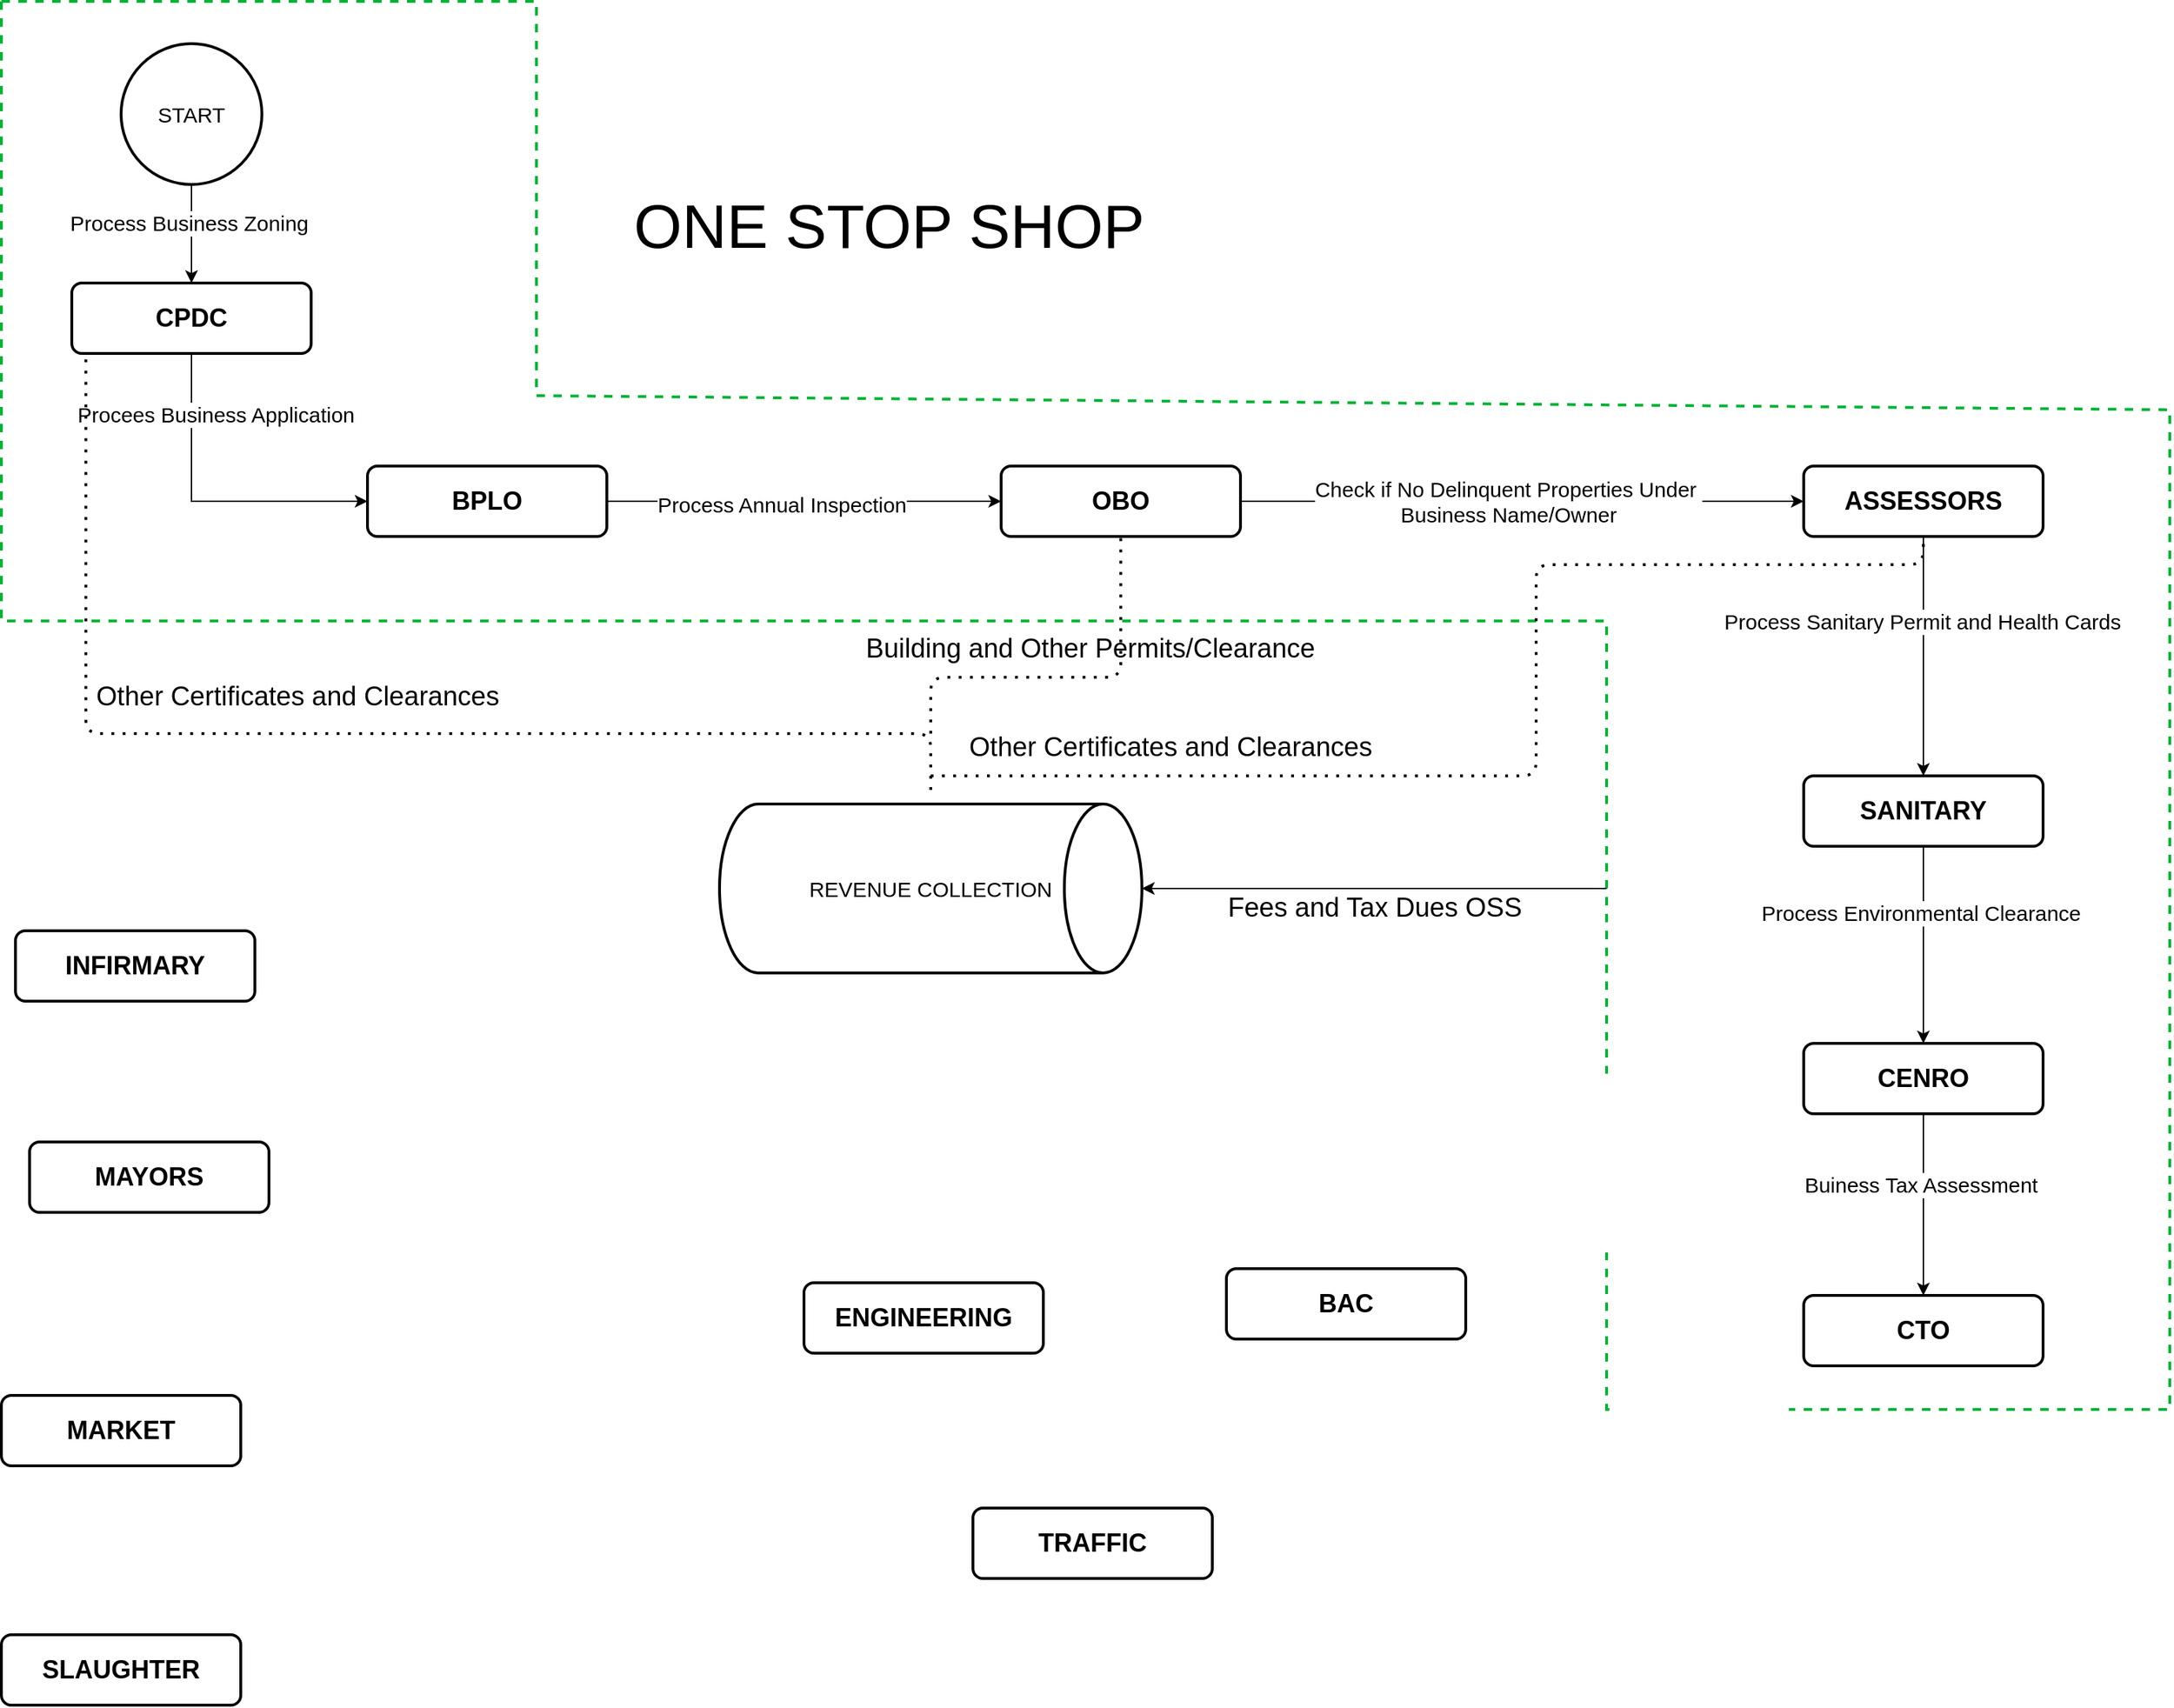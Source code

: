 <mxfile version="13.8.5" type="github">
  <diagram id="kgpKYQtTHZ0yAKxKKP6v" name="Page-1">
    <mxGraphModel dx="2642" dy="2047" grid="1" gridSize="10" guides="1" tooltips="1" connect="1" arrows="1" fold="1" page="1" pageScale="1" pageWidth="850" pageHeight="1100" math="0" shadow="0">
      <root>
        <mxCell id="0" />
        <mxCell id="1" parent="0" />
        <mxCell id="x9YALUapwDZKSQAclWl2-197" style="edgeStyle=orthogonalEdgeStyle;rounded=0;orthogonalLoop=1;jettySize=auto;html=1;exitX=1;exitY=0.5;exitDx=0;exitDy=0;entryX=0;entryY=0.5;entryDx=0;entryDy=0;fontSize=15;" edge="1" parent="1" source="x9YALUapwDZKSQAclWl2-172" target="x9YALUapwDZKSQAclWl2-175">
          <mxGeometry relative="1" as="geometry" />
        </mxCell>
        <mxCell id="x9YALUapwDZKSQAclWl2-198" value="Process Annual Inspection" style="edgeLabel;html=1;align=center;verticalAlign=middle;resizable=0;points=[];fontSize=15;" vertex="1" connectable="0" parent="x9YALUapwDZKSQAclWl2-197">
          <mxGeometry x="-0.117" y="-2" relative="1" as="geometry">
            <mxPoint as="offset" />
          </mxGeometry>
        </mxCell>
        <mxCell id="x9YALUapwDZKSQAclWl2-172" value="&lt;h2&gt;BPLO&lt;/h2&gt;" style="rounded=1;whiteSpace=wrap;html=1;absoluteArcSize=1;arcSize=14;strokeWidth=2;" vertex="1" parent="1">
          <mxGeometry x="-560" y="-670" width="170" height="50" as="geometry" />
        </mxCell>
        <mxCell id="x9YALUapwDZKSQAclWl2-190" style="edgeStyle=orthogonalEdgeStyle;rounded=0;orthogonalLoop=1;jettySize=auto;html=1;exitX=0.5;exitY=1;exitDx=0;exitDy=0;entryX=0;entryY=0.5;entryDx=0;entryDy=0;" edge="1" parent="1" source="x9YALUapwDZKSQAclWl2-173" target="x9YALUapwDZKSQAclWl2-172">
          <mxGeometry relative="1" as="geometry" />
        </mxCell>
        <mxCell id="x9YALUapwDZKSQAclWl2-191" value="Procees Business Application" style="edgeLabel;html=1;align=center;verticalAlign=middle;resizable=0;points=[];fontSize=15;" vertex="1" connectable="0" parent="x9YALUapwDZKSQAclWl2-190">
          <mxGeometry x="-0.381" y="26" relative="1" as="geometry">
            <mxPoint x="-9" y="-28" as="offset" />
          </mxGeometry>
        </mxCell>
        <mxCell id="x9YALUapwDZKSQAclWl2-173" value="&lt;h2&gt;CPDC&lt;/h2&gt;" style="rounded=1;whiteSpace=wrap;html=1;absoluteArcSize=1;arcSize=14;strokeWidth=2;" vertex="1" parent="1">
          <mxGeometry x="-770" y="-800" width="170" height="50" as="geometry" />
        </mxCell>
        <mxCell id="x9YALUapwDZKSQAclWl2-174" value="&lt;h2&gt;MAYORS&lt;/h2&gt;" style="rounded=1;whiteSpace=wrap;html=1;absoluteArcSize=1;arcSize=14;strokeWidth=2;" vertex="1" parent="1">
          <mxGeometry x="-800" y="-190" width="170" height="50" as="geometry" />
        </mxCell>
        <mxCell id="x9YALUapwDZKSQAclWl2-200" style="edgeStyle=orthogonalEdgeStyle;rounded=0;orthogonalLoop=1;jettySize=auto;html=1;entryX=0;entryY=0.5;entryDx=0;entryDy=0;fontSize=15;" edge="1" parent="1" source="x9YALUapwDZKSQAclWl2-175" target="x9YALUapwDZKSQAclWl2-179">
          <mxGeometry relative="1" as="geometry" />
        </mxCell>
        <mxCell id="x9YALUapwDZKSQAclWl2-201" value="Check if No Delinquent Properties Under&amp;nbsp;&lt;br&gt;Business Name/Owner" style="edgeLabel;html=1;align=center;verticalAlign=middle;resizable=0;points=[];fontSize=15;" vertex="1" connectable="0" parent="x9YALUapwDZKSQAclWl2-200">
          <mxGeometry x="-0.21" y="1" relative="1" as="geometry">
            <mxPoint x="31.67" y="1" as="offset" />
          </mxGeometry>
        </mxCell>
        <mxCell id="x9YALUapwDZKSQAclWl2-175" value="&lt;h2&gt;OBO&lt;/h2&gt;" style="rounded=1;whiteSpace=wrap;html=1;absoluteArcSize=1;arcSize=14;strokeWidth=2;" vertex="1" parent="1">
          <mxGeometry x="-110" y="-670" width="170" height="50" as="geometry" />
        </mxCell>
        <mxCell id="x9YALUapwDZKSQAclWl2-176" value="&lt;h2&gt;ENGINEERING&lt;/h2&gt;" style="rounded=1;whiteSpace=wrap;html=1;absoluteArcSize=1;arcSize=14;strokeWidth=2;" vertex="1" parent="1">
          <mxGeometry x="-250" y="-90" width="170" height="50" as="geometry" />
        </mxCell>
        <mxCell id="x9YALUapwDZKSQAclWl2-204" style="edgeStyle=orthogonalEdgeStyle;rounded=0;orthogonalLoop=1;jettySize=auto;html=1;fontSize=15;" edge="1" parent="1" source="x9YALUapwDZKSQAclWl2-179" target="x9YALUapwDZKSQAclWl2-181">
          <mxGeometry relative="1" as="geometry" />
        </mxCell>
        <mxCell id="x9YALUapwDZKSQAclWl2-206" value="Process Sanitary Permit and Health Cards" style="edgeLabel;html=1;align=center;verticalAlign=middle;resizable=0;points=[];fontSize=15;" vertex="1" connectable="0" parent="x9YALUapwDZKSQAclWl2-204">
          <mxGeometry x="-0.295" y="-1" relative="1" as="geometry">
            <mxPoint as="offset" />
          </mxGeometry>
        </mxCell>
        <mxCell id="x9YALUapwDZKSQAclWl2-179" value="&lt;h2&gt;ASSESSORS&lt;/h2&gt;" style="rounded=1;whiteSpace=wrap;html=1;absoluteArcSize=1;arcSize=14;strokeWidth=2;" vertex="1" parent="1">
          <mxGeometry x="460" y="-670" width="170" height="50" as="geometry" />
        </mxCell>
        <mxCell id="x9YALUapwDZKSQAclWl2-180" value="&lt;h2&gt;INFIRMARY&lt;/h2&gt;" style="rounded=1;whiteSpace=wrap;html=1;absoluteArcSize=1;arcSize=14;strokeWidth=2;" vertex="1" parent="1">
          <mxGeometry x="-810" y="-340" width="170" height="50" as="geometry" />
        </mxCell>
        <mxCell id="x9YALUapwDZKSQAclWl2-208" style="edgeStyle=orthogonalEdgeStyle;rounded=0;orthogonalLoop=1;jettySize=auto;html=1;fontSize=15;" edge="1" parent="1" source="x9YALUapwDZKSQAclWl2-181" target="x9YALUapwDZKSQAclWl2-182">
          <mxGeometry relative="1" as="geometry" />
        </mxCell>
        <mxCell id="x9YALUapwDZKSQAclWl2-209" value="Process Environmental Clearance" style="edgeLabel;html=1;align=center;verticalAlign=middle;resizable=0;points=[];fontSize=15;" vertex="1" connectable="0" parent="x9YALUapwDZKSQAclWl2-208">
          <mxGeometry x="-0.329" y="-2" relative="1" as="geometry">
            <mxPoint as="offset" />
          </mxGeometry>
        </mxCell>
        <mxCell id="x9YALUapwDZKSQAclWl2-181" value="&lt;h2&gt;SANITARY&lt;/h2&gt;" style="rounded=1;whiteSpace=wrap;html=1;absoluteArcSize=1;arcSize=14;strokeWidth=2;" vertex="1" parent="1">
          <mxGeometry x="460" y="-450" width="170" height="50" as="geometry" />
        </mxCell>
        <mxCell id="x9YALUapwDZKSQAclWl2-212" style="edgeStyle=orthogonalEdgeStyle;rounded=0;orthogonalLoop=1;jettySize=auto;html=1;entryX=0.5;entryY=0;entryDx=0;entryDy=0;fontSize=15;" edge="1" parent="1" source="x9YALUapwDZKSQAclWl2-182" target="x9YALUapwDZKSQAclWl2-211">
          <mxGeometry relative="1" as="geometry" />
        </mxCell>
        <mxCell id="x9YALUapwDZKSQAclWl2-213" value="Buiness Tax Assessment" style="edgeLabel;html=1;align=center;verticalAlign=middle;resizable=0;points=[];fontSize=15;" vertex="1" connectable="0" parent="x9YALUapwDZKSQAclWl2-212">
          <mxGeometry x="-0.301" y="-2" relative="1" as="geometry">
            <mxPoint y="5" as="offset" />
          </mxGeometry>
        </mxCell>
        <mxCell id="x9YALUapwDZKSQAclWl2-182" value="&lt;h2&gt;CENRO&lt;/h2&gt;" style="rounded=1;whiteSpace=wrap;html=1;absoluteArcSize=1;arcSize=14;strokeWidth=2;" vertex="1" parent="1">
          <mxGeometry x="460" y="-260" width="170" height="50" as="geometry" />
        </mxCell>
        <mxCell id="x9YALUapwDZKSQAclWl2-184" value="&lt;h2&gt;TRAFFIC&lt;/h2&gt;" style="rounded=1;whiteSpace=wrap;html=1;absoluteArcSize=1;arcSize=14;strokeWidth=2;" vertex="1" parent="1">
          <mxGeometry x="-130" y="70" width="170" height="50" as="geometry" />
        </mxCell>
        <mxCell id="x9YALUapwDZKSQAclWl2-185" value="&lt;h2&gt;BAC&lt;/h2&gt;" style="rounded=1;whiteSpace=wrap;html=1;absoluteArcSize=1;arcSize=14;strokeWidth=2;" vertex="1" parent="1">
          <mxGeometry x="50" y="-100" width="170" height="50" as="geometry" />
        </mxCell>
        <mxCell id="x9YALUapwDZKSQAclWl2-186" value="&lt;h2&gt;SLAUGHTER&lt;/h2&gt;" style="rounded=1;whiteSpace=wrap;html=1;absoluteArcSize=1;arcSize=14;strokeWidth=2;" vertex="1" parent="1">
          <mxGeometry x="-820" y="160" width="170" height="50" as="geometry" />
        </mxCell>
        <mxCell id="x9YALUapwDZKSQAclWl2-187" value="&lt;h2&gt;MARKET&lt;/h2&gt;" style="rounded=1;whiteSpace=wrap;html=1;absoluteArcSize=1;arcSize=14;strokeWidth=2;" vertex="1" parent="1">
          <mxGeometry x="-820" y="-10" width="170" height="50" as="geometry" />
        </mxCell>
        <mxCell id="x9YALUapwDZKSQAclWl2-195" style="edgeStyle=orthogonalEdgeStyle;rounded=0;orthogonalLoop=1;jettySize=auto;html=1;exitX=0.5;exitY=1;exitDx=0;exitDy=0;exitPerimeter=0;entryX=0.5;entryY=0;entryDx=0;entryDy=0;fontSize=15;" edge="1" parent="1" source="x9YALUapwDZKSQAclWl2-194" target="x9YALUapwDZKSQAclWl2-173">
          <mxGeometry relative="1" as="geometry" />
        </mxCell>
        <mxCell id="x9YALUapwDZKSQAclWl2-196" value="Process Business Zoning" style="edgeLabel;html=1;align=center;verticalAlign=middle;resizable=0;points=[];fontSize=15;" vertex="1" connectable="0" parent="x9YALUapwDZKSQAclWl2-195">
          <mxGeometry x="-0.238" y="-2" relative="1" as="geometry">
            <mxPoint as="offset" />
          </mxGeometry>
        </mxCell>
        <mxCell id="x9YALUapwDZKSQAclWl2-194" value="START" style="strokeWidth=2;html=1;shape=mxgraph.flowchart.start_2;whiteSpace=wrap;fontSize=15;" vertex="1" parent="1">
          <mxGeometry x="-735" y="-970" width="100" height="100" as="geometry" />
        </mxCell>
        <mxCell id="x9YALUapwDZKSQAclWl2-207" value="REVENUE COLLECTION" style="strokeWidth=2;html=1;shape=mxgraph.flowchart.direct_data;whiteSpace=wrap;fontSize=15;" vertex="1" parent="1">
          <mxGeometry x="-310" y="-430" width="300" height="120" as="geometry" />
        </mxCell>
        <mxCell id="x9YALUapwDZKSQAclWl2-211" value="&lt;h2&gt;CTO&lt;/h2&gt;" style="rounded=1;whiteSpace=wrap;html=1;absoluteArcSize=1;arcSize=14;strokeWidth=2;" vertex="1" parent="1">
          <mxGeometry x="460" y="-81" width="170" height="50" as="geometry" />
        </mxCell>
        <mxCell id="x9YALUapwDZKSQAclWl2-216" value="" style="edgeStyle=none;rounded=0;html=1;jettySize=auto;orthogonalLoop=1;strokeColor=#00B336;strokeWidth=2;fontColor=#000000;jumpStyle=none;endArrow=none;endFill=0;startArrow=none;dashed=1;" edge="1" parent="1">
          <mxGeometry width="100" relative="1" as="geometry">
            <mxPoint x="-820" y="-1000" as="sourcePoint" />
            <mxPoint x="-820" y="-1000" as="targetPoint" />
            <Array as="points">
              <mxPoint x="-820" y="-560" />
              <mxPoint x="320" y="-560" />
              <mxPoint x="320" />
              <mxPoint x="720" />
              <mxPoint x="720" y="-710" />
              <mxPoint x="-440" y="-720" />
              <mxPoint x="-440" y="-1000" />
              <mxPoint x="-510" y="-1000" />
            </Array>
          </mxGeometry>
        </mxCell>
        <mxCell id="x9YALUapwDZKSQAclWl2-217" value="ONE STOP SHOP" style="text;html=1;align=center;verticalAlign=middle;resizable=0;points=[];autosize=1;fontSize=44;fontFamily=Helvetica;" vertex="1" parent="1">
          <mxGeometry x="-380" y="-870" width="380" height="60" as="geometry" />
        </mxCell>
        <mxCell id="x9YALUapwDZKSQAclWl2-219" value="" style="endArrow=classic;html=1;fontFamily=Helvetica;fontSize=44;entryX=1;entryY=0.5;entryDx=0;entryDy=0;entryPerimeter=0;" edge="1" parent="1" target="x9YALUapwDZKSQAclWl2-207">
          <mxGeometry width="50" height="50" relative="1" as="geometry">
            <mxPoint x="320" y="-370" as="sourcePoint" />
            <mxPoint x="250" y="-350" as="targetPoint" />
          </mxGeometry>
        </mxCell>
        <mxCell id="x9YALUapwDZKSQAclWl2-220" value="" style="endArrow=none;dashed=1;html=1;dashPattern=1 3;strokeWidth=2;fontFamily=Helvetica;fontSize=44;" edge="1" parent="1">
          <mxGeometry width="50" height="50" relative="1" as="geometry">
            <mxPoint x="-160" y="-440" as="sourcePoint" />
            <mxPoint x="-760" y="-750" as="targetPoint" />
            <Array as="points">
              <mxPoint x="-160" y="-480" />
              <mxPoint x="-760" y="-480" />
            </Array>
          </mxGeometry>
        </mxCell>
        <mxCell id="x9YALUapwDZKSQAclWl2-221" value="&lt;font style=&quot;font-size: 19px&quot;&gt;Other Certificates and Clearances&lt;/font&gt;" style="text;html=1;align=center;verticalAlign=middle;resizable=0;points=[];autosize=1;fontSize=44;fontFamily=Helvetica;" vertex="1" parent="1">
          <mxGeometry x="-760" y="-550" width="300" height="70" as="geometry" />
        </mxCell>
        <mxCell id="x9YALUapwDZKSQAclWl2-222" value="" style="endArrow=none;dashed=1;html=1;dashPattern=1 3;strokeWidth=2;fontFamily=Helvetica;fontSize=44;entryX=0.5;entryY=1;entryDx=0;entryDy=0;" edge="1" parent="1" target="x9YALUapwDZKSQAclWl2-175">
          <mxGeometry width="50" height="50" relative="1" as="geometry">
            <mxPoint x="-160" y="-480" as="sourcePoint" />
            <mxPoint x="-20" y="-610" as="targetPoint" />
            <Array as="points">
              <mxPoint x="-160" y="-520" />
              <mxPoint x="-25" y="-520" />
            </Array>
          </mxGeometry>
        </mxCell>
        <mxCell id="x9YALUapwDZKSQAclWl2-223" value="&lt;font style=&quot;font-size: 19px&quot;&gt;Building and Other Permits/Clearance&lt;/font&gt;" style="text;html=1;align=center;verticalAlign=middle;resizable=0;points=[];autosize=1;fontSize=44;fontFamily=Helvetica;" vertex="1" parent="1">
          <mxGeometry x="-212" y="-584" width="330" height="70" as="geometry" />
        </mxCell>
        <mxCell id="x9YALUapwDZKSQAclWl2-224" value="" style="endArrow=none;dashed=1;html=1;dashPattern=1 3;strokeWidth=2;fontFamily=Helvetica;fontSize=44;entryX=0.5;entryY=1;entryDx=0;entryDy=0;" edge="1" parent="1" target="x9YALUapwDZKSQAclWl2-179">
          <mxGeometry width="50" height="50" relative="1" as="geometry">
            <mxPoint x="-160" y="-450" as="sourcePoint" />
            <mxPoint x="440" y="-630" as="targetPoint" />
            <Array as="points">
              <mxPoint x="270" y="-450" />
              <mxPoint x="270" y="-600" />
              <mxPoint x="545" y="-600" />
            </Array>
          </mxGeometry>
        </mxCell>
        <mxCell id="x9YALUapwDZKSQAclWl2-225" value="&lt;span style=&quot;font-size: 19px&quot;&gt;Fees and Tax Dues OSS&lt;/span&gt;" style="text;html=1;align=center;verticalAlign=middle;resizable=0;points=[];autosize=1;fontSize=44;fontFamily=Helvetica;" vertex="1" parent="1">
          <mxGeometry x="45" y="-400" width="220" height="70" as="geometry" />
        </mxCell>
        <mxCell id="x9YALUapwDZKSQAclWl2-226" value="&lt;font style=&quot;font-size: 19px&quot;&gt;Other Certificates and Clearances&lt;/font&gt;" style="text;html=1;align=center;verticalAlign=middle;resizable=0;points=[];autosize=1;fontSize=44;fontFamily=Helvetica;" vertex="1" parent="1">
          <mxGeometry x="-140" y="-514" width="300" height="70" as="geometry" />
        </mxCell>
      </root>
    </mxGraphModel>
  </diagram>
</mxfile>
